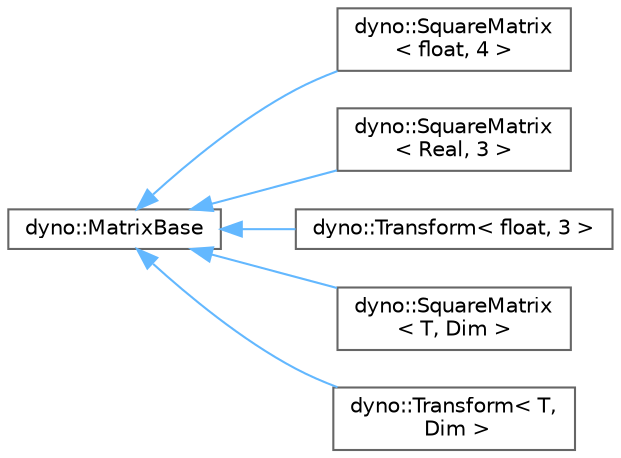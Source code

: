 digraph "Graphical Class Hierarchy"
{
 // LATEX_PDF_SIZE
  bgcolor="transparent";
  edge [fontname=Helvetica,fontsize=10,labelfontname=Helvetica,labelfontsize=10];
  node [fontname=Helvetica,fontsize=10,shape=box,height=0.2,width=0.4];
  rankdir="LR";
  Node0 [id="Node000000",label="dyno::MatrixBase",height=0.2,width=0.4,color="grey40", fillcolor="white", style="filled",URL="$classdyno_1_1_matrix_base.html",tooltip=" "];
  Node0 -> Node1 [id="edge48_Node000000_Node000001",dir="back",color="steelblue1",style="solid",tooltip=" "];
  Node1 [id="Node000001",label="dyno::SquareMatrix\l\< float, 4 \>",height=0.2,width=0.4,color="grey40", fillcolor="white", style="filled",URL="$classdyno_1_1_square_matrix.html",tooltip=" "];
  Node0 -> Node2 [id="edge49_Node000000_Node000002",dir="back",color="steelblue1",style="solid",tooltip=" "];
  Node2 [id="Node000002",label="dyno::SquareMatrix\l\< Real, 3 \>",height=0.2,width=0.4,color="grey40", fillcolor="white", style="filled",URL="$classdyno_1_1_square_matrix.html",tooltip=" "];
  Node0 -> Node3 [id="edge50_Node000000_Node000003",dir="back",color="steelblue1",style="solid",tooltip=" "];
  Node3 [id="Node000003",label="dyno::Transform\< float, 3 \>",height=0.2,width=0.4,color="grey40", fillcolor="white", style="filled",URL="$classdyno_1_1_transform.html",tooltip=" "];
  Node0 -> Node4 [id="edge51_Node000000_Node000004",dir="back",color="steelblue1",style="solid",tooltip=" "];
  Node4 [id="Node000004",label="dyno::SquareMatrix\l\< T, Dim \>",height=0.2,width=0.4,color="grey40", fillcolor="white", style="filled",URL="$classdyno_1_1_square_matrix.html",tooltip=" "];
  Node0 -> Node5 [id="edge52_Node000000_Node000005",dir="back",color="steelblue1",style="solid",tooltip=" "];
  Node5 [id="Node000005",label="dyno::Transform\< T,\l Dim \>",height=0.2,width=0.4,color="grey40", fillcolor="white", style="filled",URL="$classdyno_1_1_transform.html",tooltip=" "];
}
